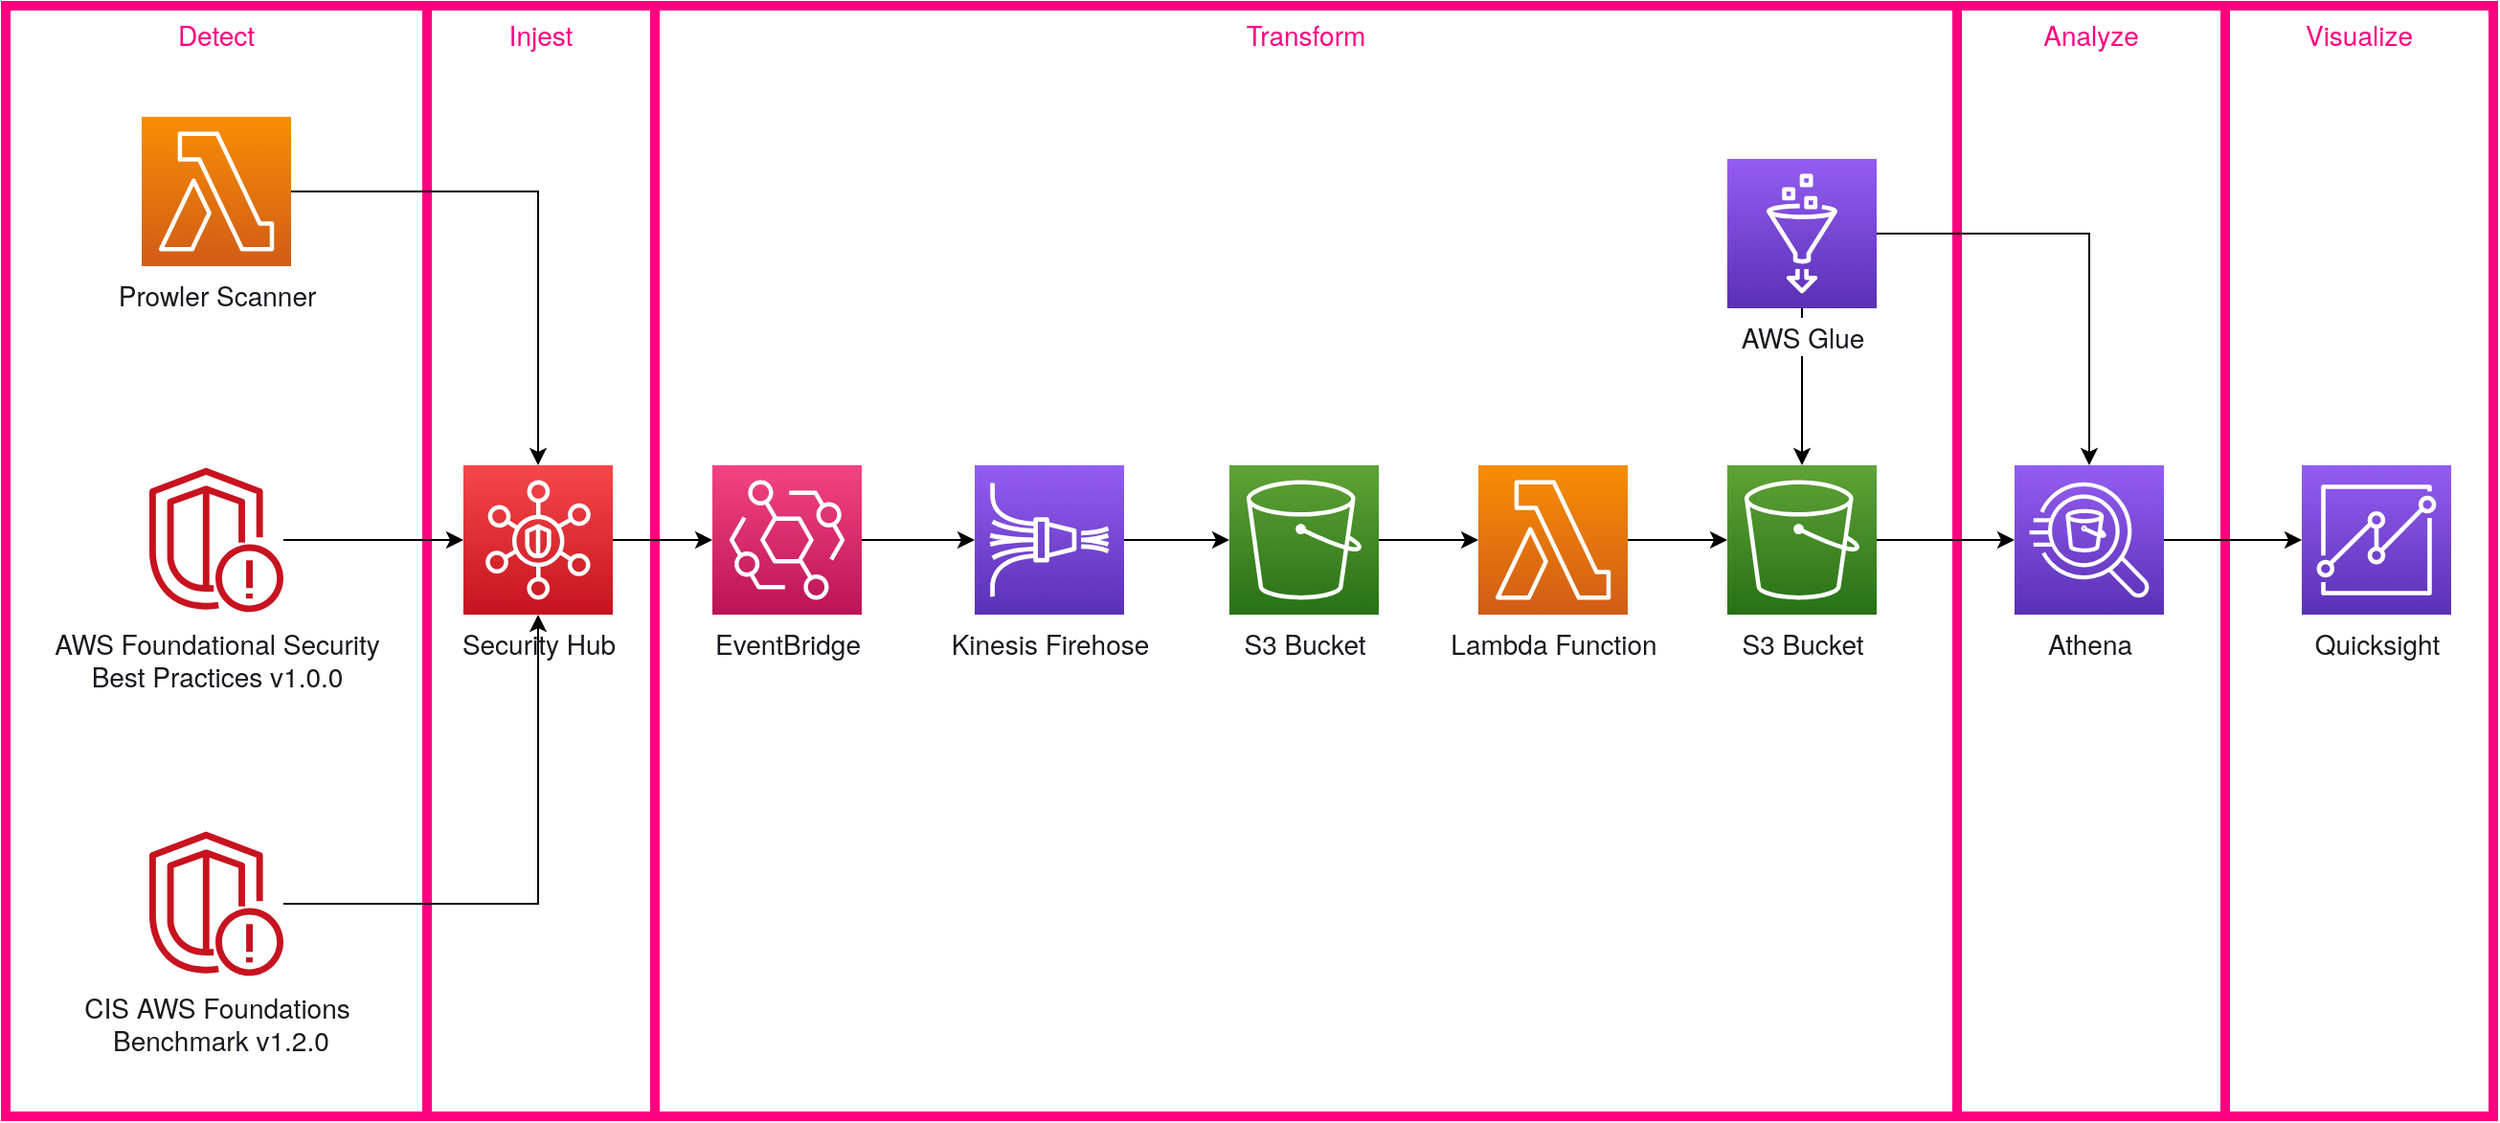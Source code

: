 <mxfile version="13.9.9" type="device"><diagram id="wKntfsAAwV2D43CHzo6n" name="Page-1"><mxGraphModel dx="2151" dy="1002" grid="1" gridSize="10" guides="1" tooltips="1" connect="1" arrows="1" fold="1" page="1" pageScale="1" pageWidth="850" pageHeight="1100" math="0" shadow="0"><root><mxCell id="0"/><mxCell id="1" parent="0"/><mxCell id="aj75gk2i2lukcpEmFn-K-8" value="&lt;span style=&quot;font-family: &amp;#34;amazon ember&amp;#34; , &amp;#34;helvetica neue&amp;#34; , &amp;#34;roboto&amp;#34; , &amp;#34;arial&amp;#34; , sans-serif ; font-size: 14px ; text-align: left ; background-color: rgb(255 , 255 , 255)&quot;&gt;&lt;font color=&quot;#ff0080&quot;&gt;Visualize&lt;/font&gt;&lt;br&gt;&lt;/span&gt;" style="rounded=0;whiteSpace=wrap;html=1;strokeColor=#FF0080;strokeWidth=5;verticalAlign=top;" vertex="1" parent="1"><mxGeometry x="1000" y="150" width="140" height="580" as="geometry"/></mxCell><mxCell id="aj75gk2i2lukcpEmFn-K-7" value="&lt;span style=&quot;font-family: &amp;#34;amazon ember&amp;#34; , &amp;#34;helvetica neue&amp;#34; , &amp;#34;roboto&amp;#34; , &amp;#34;arial&amp;#34; , sans-serif ; font-size: 14px ; text-align: left ; background-color: rgb(255 , 255 , 255)&quot;&gt;&lt;font color=&quot;#ff0080&quot;&gt;Analyze&lt;/font&gt;&lt;/span&gt;&lt;span style=&quot;color: rgba(0 , 0 , 0 , 0) ; font-family: monospace ; font-size: 0px&quot;&gt;%3CmxGraphModel%3E%3Croot%3E%3CmxCell%20id%3D%220%22%2F%3E%3CmxCell%20id%3D%221%22%20parent%3D%220%22%2F%3E%3CmxCell%20id%3D%222%22%20value%3D%22%26lt%3Bspan%20style%3D%26quot%3Bfont-family%3A%20%26amp%3B%2334%3Bamazon%20ember%26amp%3B%2334%3B%20%2C%20%26amp%3B%2334%3Bhelvetica%20neue%26amp%3B%2334%3B%20%2C%20%26amp%3B%2334%3Broboto%26amp%3B%2334%3B%20%2C%20%26amp%3B%2334%3Barial%26amp%3B%2334%3B%20%2C%20sans-serif%20%3B%20font-size%3A%2014px%20%3B%20text-align%3A%20left%20%3B%20background-color%3A%20rgb(255%20%2C%20255%20%2C%20255)%26quot%3B%26gt%3B%26lt%3Bfont%20color%3D%26quot%3B%23ff0080%26quot%3B%26gt%3BDetect%26lt%3B%2Ffont%26gt%3B%26lt%3Bbr%26gt%3B%26lt%3B%2Fspan%26gt%3B%22%20style%3D%22rounded%3D0%3BwhiteSpace%3Dwrap%3Bhtml%3D1%3BstrokeColor%3D%23FF0080%3BstrokeWidth%3D5%3BverticalAlign%3Dtop%3B%22%20vertex%3D%221%22%20parent%3D%221%22%3E%3CmxGeometry%20x%3D%22-159%22%20y%3D%22150%22%20width%3D%22220%22%20height%3D%22580%22%20as%3D%22geometry%22%2F%3E%3C%2FmxCell%3E%3C%2Froot%3E%3C%2FmxGraphModel%3E&lt;/span&gt;&lt;span style=&quot;font-family: &amp;#34;amazon ember&amp;#34; , &amp;#34;helvetica neue&amp;#34; , &amp;#34;roboto&amp;#34; , &amp;#34;arial&amp;#34; , sans-serif ; font-size: 14px ; text-align: left ; background-color: rgb(255 , 255 , 255)&quot;&gt;&lt;br&gt;&lt;/span&gt;" style="rounded=0;whiteSpace=wrap;html=1;strokeColor=#FF0080;strokeWidth=5;verticalAlign=top;" vertex="1" parent="1"><mxGeometry x="860" y="150" width="140" height="580" as="geometry"/></mxCell><mxCell id="aj75gk2i2lukcpEmFn-K-6" value="&lt;span style=&quot;font-family: &amp;#34;amazon ember&amp;#34; , &amp;#34;helvetica neue&amp;#34; , &amp;#34;roboto&amp;#34; , &amp;#34;arial&amp;#34; , sans-serif ; font-size: 14px ; text-align: left ; background-color: rgb(255 , 255 , 255)&quot;&gt;&lt;font color=&quot;#ff0080&quot;&gt;Transform&lt;/font&gt;&lt;br&gt;&lt;/span&gt;" style="rounded=0;whiteSpace=wrap;html=1;strokeColor=#FF0080;strokeWidth=5;verticalAlign=top;" vertex="1" parent="1"><mxGeometry x="180" y="150" width="680" height="580" as="geometry"/></mxCell><mxCell id="aj75gk2i2lukcpEmFn-K-5" value="&lt;span style=&quot;font-family: &amp;#34;amazon ember&amp;#34; , &amp;#34;helvetica neue&amp;#34; , &amp;#34;roboto&amp;#34; , &amp;#34;arial&amp;#34; , sans-serif ; font-size: 14px ; text-align: left ; background-color: rgb(255 , 255 , 255)&quot;&gt;&lt;font color=&quot;#ff0080&quot;&gt;Injest&lt;/font&gt;&lt;br&gt;&lt;/span&gt;" style="rounded=0;whiteSpace=wrap;html=1;strokeColor=#FF0080;strokeWidth=5;verticalAlign=top;" vertex="1" parent="1"><mxGeometry x="61" y="150" width="119" height="580" as="geometry"/></mxCell><mxCell id="aj75gk2i2lukcpEmFn-K-4" value="&lt;span style=&quot;font-family: &amp;#34;amazon ember&amp;#34; , &amp;#34;helvetica neue&amp;#34; , &amp;#34;roboto&amp;#34; , &amp;#34;arial&amp;#34; , sans-serif ; font-size: 14px ; text-align: left ; background-color: rgb(255 , 255 , 255)&quot;&gt;&lt;font color=&quot;#ff0080&quot;&gt;Detect&lt;/font&gt;&lt;br&gt;&lt;/span&gt;" style="rounded=0;whiteSpace=wrap;html=1;strokeColor=#FF0080;strokeWidth=5;verticalAlign=top;" vertex="1" parent="1"><mxGeometry x="-159" y="150" width="220" height="580" as="geometry"/></mxCell><mxCell id="vBsD4Tp8S71yw6RHmy4a-3" style="edgeStyle=orthogonalEdgeStyle;rounded=0;orthogonalLoop=1;jettySize=auto;html=1;" parent="1" source="vBsD4Tp8S71yw6RHmy4a-1" target="vBsD4Tp8S71yw6RHmy4a-2" edge="1"><mxGeometry relative="1" as="geometry"/></mxCell><mxCell id="vBsD4Tp8S71yw6RHmy4a-1" value="&lt;span style=&quot;color: rgb(22 , 25 , 31) ; font-family: &amp;#34;amazon ember&amp;#34; , &amp;#34;helvetica neue&amp;#34; , &amp;#34;roboto&amp;#34; , &amp;#34;arial&amp;#34; , sans-serif ; font-size: 14px ; text-align: left ; background-color: rgb(255 , 255 , 255)&quot;&gt;Security Hub&lt;br&gt;&lt;/span&gt;" style="outlineConnect=0;fontColor=#232F3E;gradientColor=#F54749;gradientDirection=north;fillColor=#C7131F;strokeColor=#ffffff;dashed=0;verticalLabelPosition=bottom;verticalAlign=top;align=center;html=1;fontSize=12;fontStyle=0;aspect=fixed;shape=mxgraph.aws4.resourceIcon;resIcon=mxgraph.aws4.security_hub;" parent="1" vertex="1"><mxGeometry x="80" y="390" width="78" height="78" as="geometry"/></mxCell><mxCell id="vBsD4Tp8S71yw6RHmy4a-12" style="edgeStyle=orthogonalEdgeStyle;rounded=0;orthogonalLoop=1;jettySize=auto;html=1;" parent="1" source="vBsD4Tp8S71yw6RHmy4a-2" target="vBsD4Tp8S71yw6RHmy4a-11" edge="1"><mxGeometry relative="1" as="geometry"><Array as="points"><mxPoint x="340" y="429"/><mxPoint x="340" y="429"/></Array></mxGeometry></mxCell><mxCell id="vBsD4Tp8S71yw6RHmy4a-2" value="&lt;span style=&quot;color: rgb(22 , 25 , 31) ; font-family: &amp;#34;amazon ember&amp;#34; , &amp;#34;helvetica neue&amp;#34; , &amp;#34;roboto&amp;#34; , &amp;#34;arial&amp;#34; , sans-serif ; font-size: 14px ; text-align: left ; background-color: rgb(255 , 255 , 255)&quot;&gt;EventBridge&lt;br&gt;&lt;/span&gt;" style="outlineConnect=0;fontColor=#232F3E;gradientColor=#F34482;gradientDirection=north;fillColor=#BC1356;strokeColor=#ffffff;dashed=0;verticalLabelPosition=bottom;verticalAlign=top;align=center;html=1;fontSize=12;fontStyle=0;aspect=fixed;shape=mxgraph.aws4.resourceIcon;resIcon=mxgraph.aws4.eventbridge;" parent="1" vertex="1"><mxGeometry x="210" y="390" width="78" height="78" as="geometry"/></mxCell><mxCell id="vBsD4Tp8S71yw6RHmy4a-20" style="edgeStyle=orthogonalEdgeStyle;rounded=0;orthogonalLoop=1;jettySize=auto;html=1;" parent="1" source="vBsD4Tp8S71yw6RHmy4a-11" target="vBsD4Tp8S71yw6RHmy4a-19" edge="1"><mxGeometry relative="1" as="geometry"/></mxCell><mxCell id="vBsD4Tp8S71yw6RHmy4a-11" value="&lt;span style=&quot;color: rgb(22 , 25 , 31) ; font-family: &amp;#34;amazon ember&amp;#34; , &amp;#34;helvetica neue&amp;#34; , &amp;#34;roboto&amp;#34; , &amp;#34;arial&amp;#34; , sans-serif ; font-size: 14px ; text-align: left ; background-color: rgb(255 , 255 , 255)&quot;&gt;Kinesis Firehose&lt;br&gt;&lt;/span&gt;" style="outlineConnect=0;fontColor=#232F3E;gradientColor=#945DF2;gradientDirection=north;fillColor=#5A30B5;strokeColor=#ffffff;dashed=0;verticalLabelPosition=bottom;verticalAlign=top;align=center;html=1;fontSize=12;fontStyle=0;aspect=fixed;shape=mxgraph.aws4.resourceIcon;resIcon=mxgraph.aws4.kinesis_data_firehose;" parent="1" vertex="1"><mxGeometry x="347" y="390" width="78" height="78" as="geometry"/></mxCell><mxCell id="aj75gk2i2lukcpEmFn-K-11" style="edgeStyle=orthogonalEdgeStyle;rounded=0;orthogonalLoop=1;jettySize=auto;html=1;" edge="1" parent="1" source="vBsD4Tp8S71yw6RHmy4a-19" target="aj75gk2i2lukcpEmFn-K-9"><mxGeometry relative="1" as="geometry"/></mxCell><mxCell id="vBsD4Tp8S71yw6RHmy4a-19" value="&lt;span style=&quot;color: rgb(22 , 25 , 31) ; font-family: &amp;#34;amazon ember&amp;#34; , &amp;#34;helvetica neue&amp;#34; , &amp;#34;roboto&amp;#34; , &amp;#34;arial&amp;#34; , sans-serif ; font-size: 14px ; text-align: left ; background-color: rgb(255 , 255 , 255)&quot;&gt;S3 Bucket&lt;br&gt;&lt;/span&gt;" style="outlineConnect=0;fontColor=#232F3E;gradientColor=#60A337;gradientDirection=north;fillColor=#277116;strokeColor=#ffffff;dashed=0;verticalLabelPosition=bottom;verticalAlign=top;align=center;html=1;fontSize=12;fontStyle=0;aspect=fixed;shape=mxgraph.aws4.resourceIcon;resIcon=mxgraph.aws4.s3;" parent="1" vertex="1"><mxGeometry x="480" y="390" width="78" height="78" as="geometry"/></mxCell><mxCell id="vBsD4Tp8S71yw6RHmy4a-24" style="edgeStyle=orthogonalEdgeStyle;rounded=0;orthogonalLoop=1;jettySize=auto;html=1;" parent="1" source="vBsD4Tp8S71yw6RHmy4a-21" target="vBsD4Tp8S71yw6RHmy4a-23" edge="1"><mxGeometry relative="1" as="geometry"/></mxCell><mxCell id="vBsD4Tp8S71yw6RHmy4a-21" value="&lt;span style=&quot;color: rgb(22 , 25 , 31) ; font-family: &amp;#34;amazon ember&amp;#34; , &amp;#34;helvetica neue&amp;#34; , &amp;#34;roboto&amp;#34; , &amp;#34;arial&amp;#34; , sans-serif ; font-size: 14px ; text-align: left ; background-color: rgb(255 , 255 , 255)&quot;&gt;Athena&lt;br&gt;&lt;/span&gt;" style="outlineConnect=0;fontColor=#232F3E;gradientColor=#945DF2;gradientDirection=north;fillColor=#5A30B5;strokeColor=#ffffff;dashed=0;verticalLabelPosition=bottom;verticalAlign=top;align=center;html=1;fontSize=12;fontStyle=0;aspect=fixed;shape=mxgraph.aws4.resourceIcon;resIcon=mxgraph.aws4.athena;" parent="1" vertex="1"><mxGeometry x="890" y="390" width="78" height="78" as="geometry"/></mxCell><mxCell id="vBsD4Tp8S71yw6RHmy4a-23" value="&lt;span style=&quot;color: rgb(22 , 25 , 31) ; font-family: &amp;#34;amazon ember&amp;#34; , &amp;#34;helvetica neue&amp;#34; , &amp;#34;roboto&amp;#34; , &amp;#34;arial&amp;#34; , sans-serif ; font-size: 14px ; text-align: left ; background-color: rgb(255 , 255 , 255)&quot;&gt;Quicksight&lt;br&gt;&lt;/span&gt;" style="outlineConnect=0;fontColor=#232F3E;gradientColor=#945DF2;gradientDirection=north;fillColor=#5A30B5;strokeColor=#ffffff;dashed=0;verticalLabelPosition=bottom;verticalAlign=top;align=center;html=1;fontSize=12;fontStyle=0;aspect=fixed;shape=mxgraph.aws4.resourceIcon;resIcon=mxgraph.aws4.quicksight;" parent="1" vertex="1"><mxGeometry x="1040" y="390" width="78" height="78" as="geometry"/></mxCell><mxCell id="vBsD4Tp8S71yw6RHmy4a-26" style="edgeStyle=orthogonalEdgeStyle;rounded=0;orthogonalLoop=1;jettySize=auto;html=1;" parent="1" source="vBsD4Tp8S71yw6RHmy4a-25" target="vBsD4Tp8S71yw6RHmy4a-1" edge="1"><mxGeometry relative="1" as="geometry"/></mxCell><mxCell id="vBsD4Tp8S71yw6RHmy4a-25" value="&lt;span style=&quot;color: rgb(22 , 25 , 31) ; font-family: &amp;#34;amazon ember&amp;#34; , &amp;#34;helvetica neue&amp;#34; , &amp;#34;roboto&amp;#34; , &amp;#34;arial&amp;#34; , sans-serif ; font-size: 14px ; text-align: left ; background-color: rgb(255 , 255 , 255)&quot;&gt;Prowler Scanner&lt;br&gt;&lt;/span&gt;" style="outlineConnect=0;fontColor=#232F3E;gradientColor=#F78E04;gradientDirection=north;fillColor=#D05C17;strokeColor=#ffffff;dashed=0;verticalLabelPosition=bottom;verticalAlign=top;align=center;html=1;fontSize=12;fontStyle=0;aspect=fixed;shape=mxgraph.aws4.resourceIcon;resIcon=mxgraph.aws4.lambda;" parent="1" vertex="1"><mxGeometry x="-88" y="208" width="78" height="78" as="geometry"/></mxCell><mxCell id="vBsD4Tp8S71yw6RHmy4a-35" style="edgeStyle=orthogonalEdgeStyle;rounded=0;orthogonalLoop=1;jettySize=auto;html=1;" parent="1" source="aj75gk2i2lukcpEmFn-K-1" target="vBsD4Tp8S71yw6RHmy4a-1" edge="1"><mxGeometry relative="1" as="geometry"><mxPoint y="659" as="sourcePoint"/></mxGeometry></mxCell><mxCell id="aj75gk2i2lukcpEmFn-K-1" value="&lt;span style=&quot;color: rgb(22 , 25 , 31) ; font-family: &amp;#34;amazon ember&amp;#34; , &amp;#34;helvetica neue&amp;#34; , &amp;#34;roboto&amp;#34; , &amp;#34;arial&amp;#34; , sans-serif ; font-size: 14px ; text-align: left ; background-color: rgb(255 , 255 , 255)&quot;&gt;CIS AWS Foundations&lt;br&gt;&amp;nbsp;Benchmark v1.2.0&lt;br&gt;&lt;br&gt;&lt;/span&gt;" style="outlineConnect=0;fontColor=#232F3E;gradientColor=none;fillColor=#C7131F;strokeColor=none;dashed=0;verticalLabelPosition=bottom;verticalAlign=top;align=center;html=1;fontSize=12;fontStyle=0;aspect=fixed;pointerEvents=1;shape=mxgraph.aws4.finding;" vertex="1" parent="1"><mxGeometry x="-84" y="580" width="70" height="78" as="geometry"/></mxCell><mxCell id="aj75gk2i2lukcpEmFn-K-3" style="edgeStyle=orthogonalEdgeStyle;rounded=0;orthogonalLoop=1;jettySize=auto;html=1;" edge="1" parent="1" source="aj75gk2i2lukcpEmFn-K-2" target="vBsD4Tp8S71yw6RHmy4a-1"><mxGeometry relative="1" as="geometry"/></mxCell><mxCell id="aj75gk2i2lukcpEmFn-K-2" value="&lt;span style=&quot;color: rgb(22 , 25 , 31) ; font-family: &amp;#34;amazon ember&amp;#34; , &amp;#34;helvetica neue&amp;#34; , &amp;#34;roboto&amp;#34; , &amp;#34;arial&amp;#34; , sans-serif ; font-size: 14px ; text-align: left ; background-color: rgb(255 , 255 , 255)&quot;&gt;AWS Foundational Security &lt;br&gt;Best Practices v1.0.0&lt;br&gt;&lt;br&gt;&lt;/span&gt;" style="outlineConnect=0;fontColor=#232F3E;gradientColor=none;fillColor=#C7131F;strokeColor=none;dashed=0;verticalLabelPosition=bottom;verticalAlign=top;align=center;html=1;fontSize=12;fontStyle=0;aspect=fixed;pointerEvents=1;shape=mxgraph.aws4.finding;" vertex="1" parent="1"><mxGeometry x="-84" y="390" width="70" height="78" as="geometry"/></mxCell><mxCell id="aj75gk2i2lukcpEmFn-K-12" style="edgeStyle=orthogonalEdgeStyle;rounded=0;orthogonalLoop=1;jettySize=auto;html=1;" edge="1" parent="1" source="aj75gk2i2lukcpEmFn-K-9" target="aj75gk2i2lukcpEmFn-K-10"><mxGeometry relative="1" as="geometry"/></mxCell><mxCell id="aj75gk2i2lukcpEmFn-K-9" value="&lt;span style=&quot;color: rgb(22 , 25 , 31) ; font-family: &amp;#34;amazon ember&amp;#34; , &amp;#34;helvetica neue&amp;#34; , &amp;#34;roboto&amp;#34; , &amp;#34;arial&amp;#34; , sans-serif ; font-size: 14px ; text-align: left ; background-color: rgb(255 , 255 , 255)&quot;&gt;Lambda Function&lt;/span&gt;" style="outlineConnect=0;fontColor=#232F3E;gradientColor=#F78E04;gradientDirection=north;fillColor=#D05C17;strokeColor=#ffffff;dashed=0;verticalLabelPosition=bottom;verticalAlign=top;align=center;html=1;fontSize=12;fontStyle=0;aspect=fixed;shape=mxgraph.aws4.resourceIcon;resIcon=mxgraph.aws4.lambda;" vertex="1" parent="1"><mxGeometry x="610" y="390" width="78" height="78" as="geometry"/></mxCell><mxCell id="aj75gk2i2lukcpEmFn-K-15" style="edgeStyle=orthogonalEdgeStyle;rounded=0;orthogonalLoop=1;jettySize=auto;html=1;" edge="1" parent="1" source="aj75gk2i2lukcpEmFn-K-10" target="vBsD4Tp8S71yw6RHmy4a-21"><mxGeometry relative="1" as="geometry"/></mxCell><mxCell id="aj75gk2i2lukcpEmFn-K-10" value="&lt;span style=&quot;color: rgb(22 , 25 , 31) ; font-family: &amp;#34;amazon ember&amp;#34; , &amp;#34;helvetica neue&amp;#34; , &amp;#34;roboto&amp;#34; , &amp;#34;arial&amp;#34; , sans-serif ; font-size: 14px ; text-align: left ; background-color: rgb(255 , 255 , 255)&quot;&gt;S3 Bucket&lt;br&gt;&lt;/span&gt;" style="outlineConnect=0;fontColor=#232F3E;gradientColor=#60A337;gradientDirection=north;fillColor=#277116;strokeColor=#ffffff;dashed=0;verticalLabelPosition=bottom;verticalAlign=top;align=center;html=1;fontSize=12;fontStyle=0;aspect=fixed;shape=mxgraph.aws4.resourceIcon;resIcon=mxgraph.aws4.s3;" vertex="1" parent="1"><mxGeometry x="740" y="390" width="78" height="78" as="geometry"/></mxCell><mxCell id="aj75gk2i2lukcpEmFn-K-17" style="edgeStyle=orthogonalEdgeStyle;rounded=0;orthogonalLoop=1;jettySize=auto;html=1;" edge="1" parent="1" source="aj75gk2i2lukcpEmFn-K-16" target="vBsD4Tp8S71yw6RHmy4a-21"><mxGeometry relative="1" as="geometry"/></mxCell><mxCell id="aj75gk2i2lukcpEmFn-K-18" style="edgeStyle=orthogonalEdgeStyle;rounded=0;orthogonalLoop=1;jettySize=auto;html=1;" edge="1" parent="1" source="aj75gk2i2lukcpEmFn-K-16" target="aj75gk2i2lukcpEmFn-K-10"><mxGeometry relative="1" as="geometry"/></mxCell><mxCell id="aj75gk2i2lukcpEmFn-K-16" value="&lt;span style=&quot;color: rgb(22 , 25 , 31) ; font-family: &amp;#34;amazon ember&amp;#34; , &amp;#34;helvetica neue&amp;#34; , &amp;#34;roboto&amp;#34; , &amp;#34;arial&amp;#34; , sans-serif ; font-size: 14px ; text-align: left ; background-color: rgb(255 , 255 , 255)&quot;&gt;AWS Glue&lt;/span&gt;" style="outlineConnect=0;fontColor=#232F3E;gradientColor=#945DF2;gradientDirection=north;fillColor=#5A30B5;strokeColor=#ffffff;dashed=0;verticalLabelPosition=bottom;verticalAlign=top;align=center;html=1;fontSize=12;fontStyle=0;aspect=fixed;shape=mxgraph.aws4.resourceIcon;resIcon=mxgraph.aws4.glue;" vertex="1" parent="1"><mxGeometry x="740" y="230" width="78" height="78" as="geometry"/></mxCell></root></mxGraphModel></diagram></mxfile>